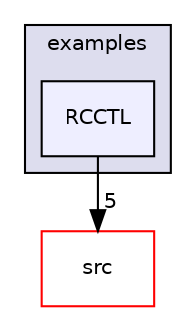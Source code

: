 digraph "examples/RCCTL" {
  compound=true
  node [ fontsize="10", fontname="Helvetica"];
  edge [ labelfontsize="10", labelfontname="Helvetica"];
  subgraph clusterdir_d28a4824dc47e487b107a5db32ef43c4 {
    graph [ bgcolor="#ddddee", pencolor="black", label="examples" fontname="Helvetica", fontsize="10", URL="dir_d28a4824dc47e487b107a5db32ef43c4.html"]
  dir_526a3540bddd1c1aea406a1f7649cca4 [shape=box, label="RCCTL", style="filled", fillcolor="#eeeeff", pencolor="black", URL="dir_526a3540bddd1c1aea406a1f7649cca4.html"];
  }
  dir_68267d1309a1af8e8297ef4c3efbcdba [shape=box label="src" fillcolor="white" style="filled" color="red" URL="dir_68267d1309a1af8e8297ef4c3efbcdba.html"];
  dir_526a3540bddd1c1aea406a1f7649cca4->dir_68267d1309a1af8e8297ef4c3efbcdba [headlabel="5", labeldistance=1.5 headhref="dir_000010_000013.html"];
}
